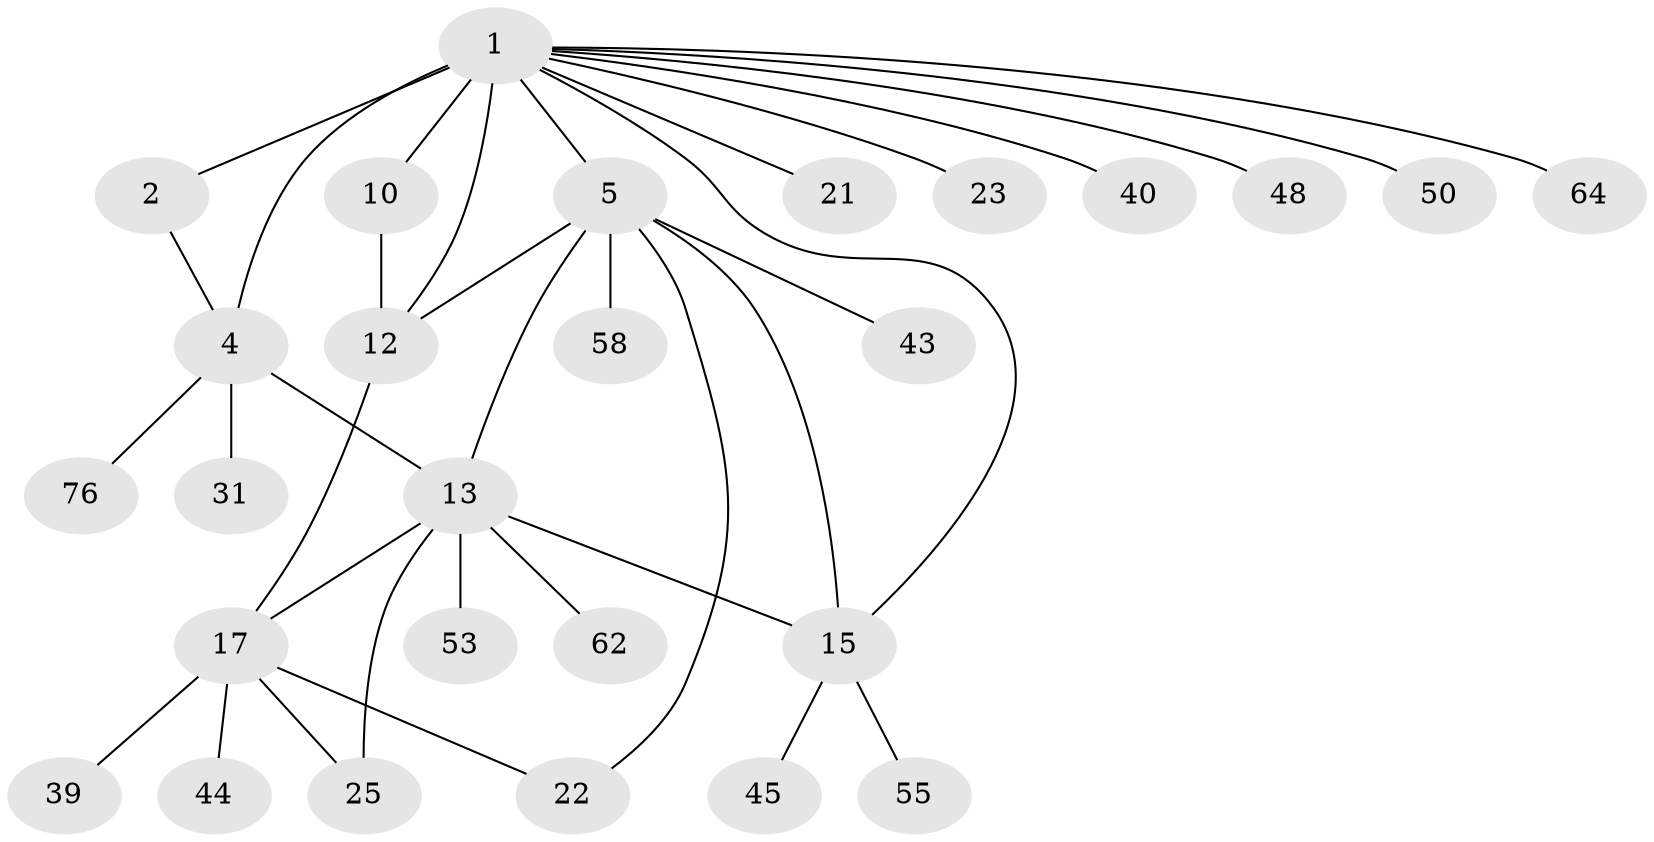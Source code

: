 // original degree distribution, {10: 0.02197802197802198, 3: 0.08791208791208792, 7: 0.04395604395604396, 8: 0.03296703296703297, 9: 0.02197802197802198, 6: 0.03296703296703297, 5: 0.03296703296703297, 4: 0.03296703296703297, 2: 0.10989010989010989, 1: 0.5824175824175825}
// Generated by graph-tools (version 1.1) at 2025/19/03/04/25 18:19:39]
// undirected, 27 vertices, 35 edges
graph export_dot {
graph [start="1"]
  node [color=gray90,style=filled];
  1 [super="+3+29+59+81+86+56+26"];
  2;
  4 [super="+52"];
  5 [super="+6+7+71+24+42"];
  10;
  12 [super="+47+37+87"];
  13 [super="+19+14+35+32+69+88"];
  15 [super="+16+75"];
  17 [super="+20+18"];
  21 [super="+38+57+74+33"];
  22;
  23;
  25 [super="+34+41"];
  31;
  39;
  40;
  43 [super="+63"];
  44;
  45;
  48;
  50;
  53;
  55;
  58;
  62;
  64;
  76;
  1 -- 2 [weight=2];
  1 -- 4 [weight=2];
  1 -- 5;
  1 -- 64;
  1 -- 40;
  1 -- 10 [weight=2];
  1 -- 12 [weight=3];
  1 -- 15;
  1 -- 50;
  1 -- 21;
  1 -- 23;
  1 -- 48;
  2 -- 4;
  4 -- 13 [weight=2];
  4 -- 31;
  4 -- 76;
  5 -- 22;
  5 -- 12 [weight=2];
  5 -- 15 [weight=2];
  5 -- 13;
  5 -- 58;
  5 -- 43;
  10 -- 12;
  12 -- 17;
  13 -- 15 [weight=4];
  13 -- 53;
  13 -- 17 [weight=3];
  13 -- 62;
  13 -- 25;
  15 -- 45;
  15 -- 55;
  17 -- 44;
  17 -- 22;
  17 -- 39;
  17 -- 25;
}

